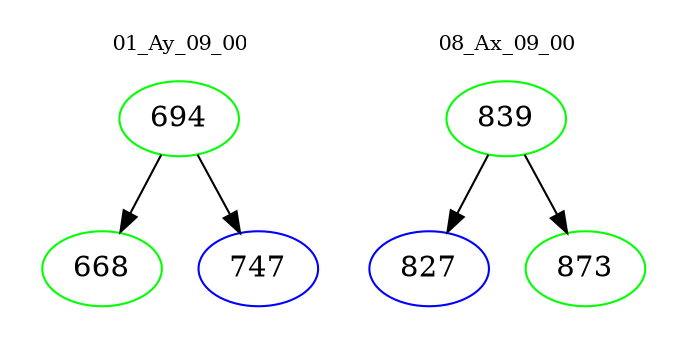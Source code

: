 digraph{
subgraph cluster_0 {
color = white
label = "01_Ay_09_00";
fontsize=10;
T0_694 [label="694", color="green"]
T0_694 -> T0_668 [color="black"]
T0_668 [label="668", color="green"]
T0_694 -> T0_747 [color="black"]
T0_747 [label="747", color="blue"]
}
subgraph cluster_1 {
color = white
label = "08_Ax_09_00";
fontsize=10;
T1_839 [label="839", color="green"]
T1_839 -> T1_827 [color="black"]
T1_827 [label="827", color="blue"]
T1_839 -> T1_873 [color="black"]
T1_873 [label="873", color="green"]
}
}
